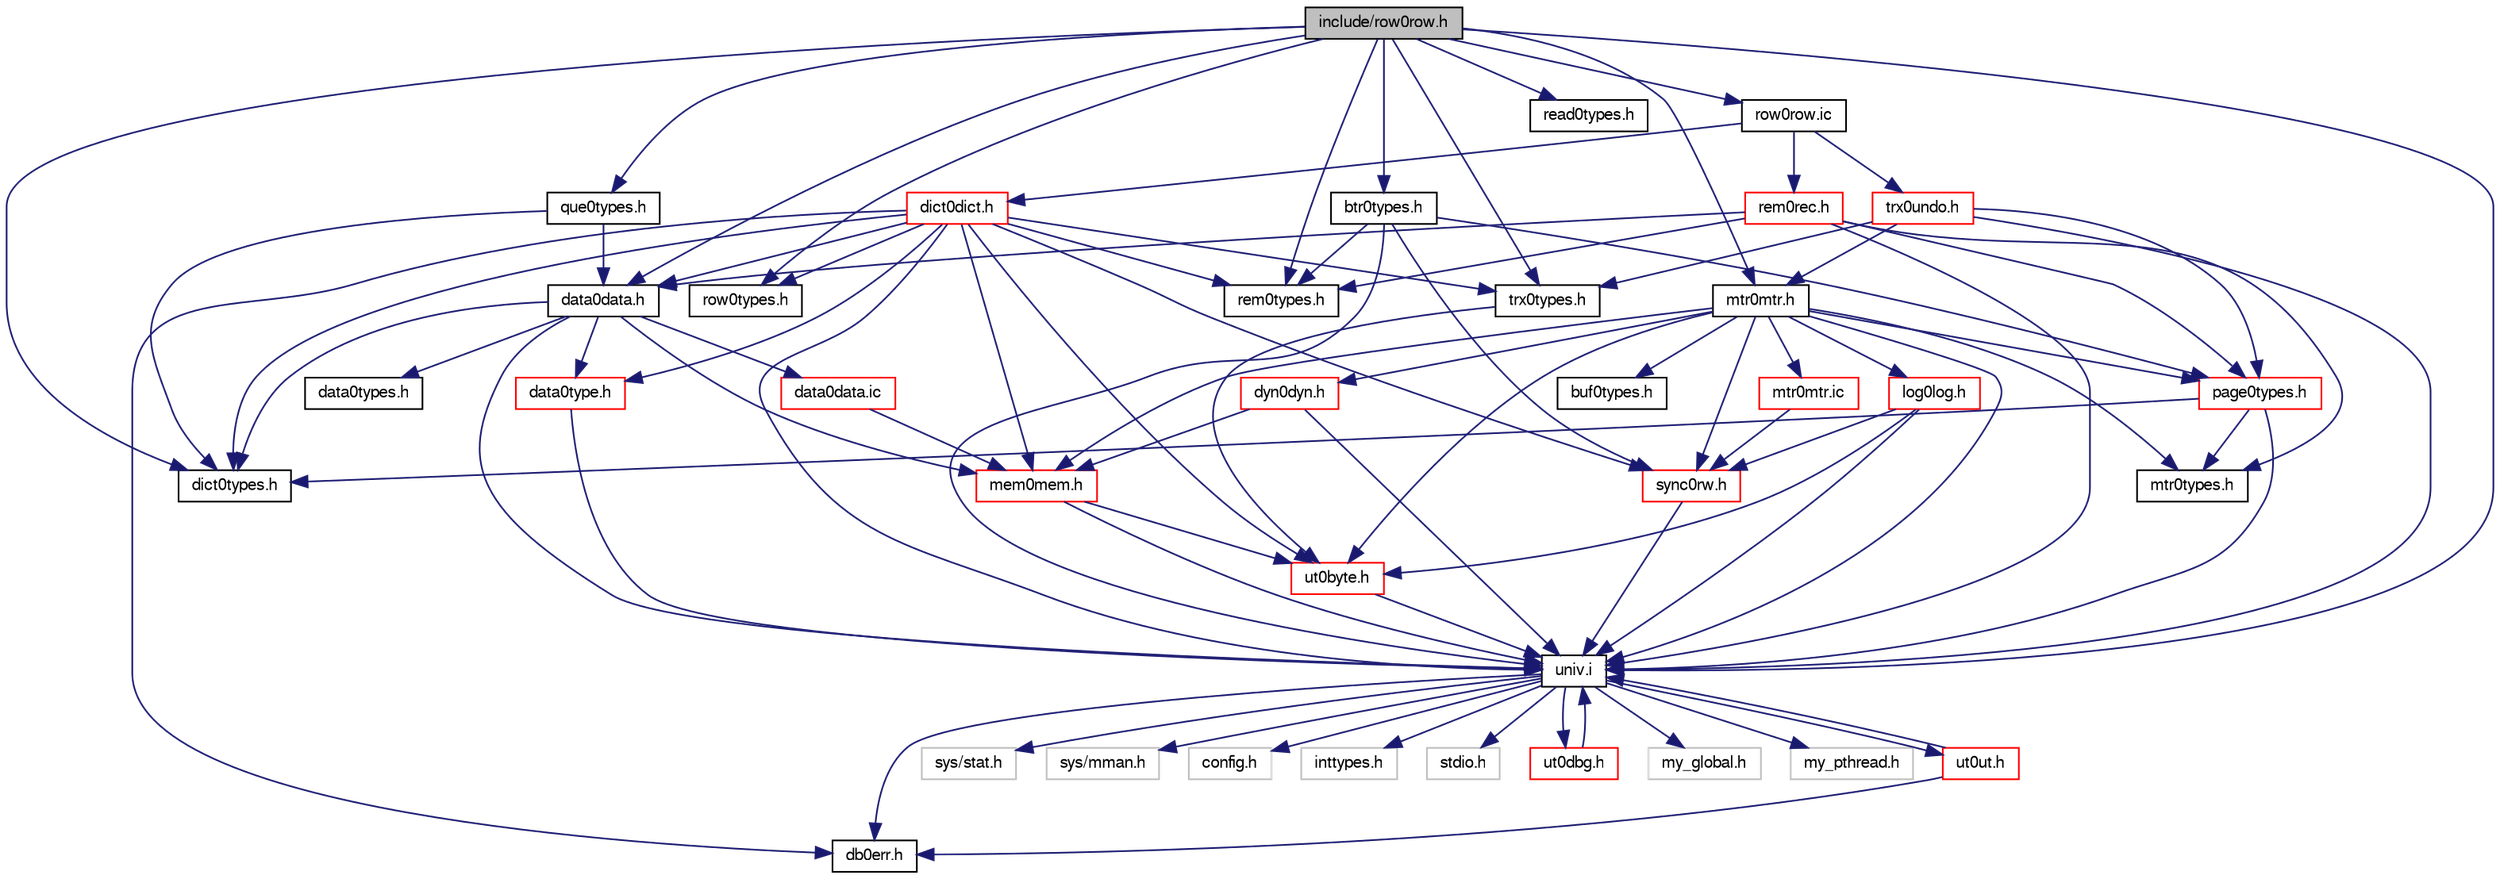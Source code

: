 digraph "include/row0row.h"
{
  bgcolor="transparent";
  edge [fontname="FreeSans",fontsize="10",labelfontname="FreeSans",labelfontsize="10"];
  node [fontname="FreeSans",fontsize="10",shape=record];
  Node1 [label="include/row0row.h",height=0.2,width=0.4,color="black", fillcolor="grey75", style="filled" fontcolor="black"];
  Node1 -> Node2 [color="midnightblue",fontsize="10",style="solid",fontname="FreeSans"];
  Node2 [label="univ.i",height=0.2,width=0.4,color="black",URL="$univ_8i.html"];
  Node2 -> Node3 [color="midnightblue",fontsize="10",style="solid",fontname="FreeSans"];
  Node3 [label="my_global.h",height=0.2,width=0.4,color="grey75"];
  Node2 -> Node4 [color="midnightblue",fontsize="10",style="solid",fontname="FreeSans"];
  Node4 [label="my_pthread.h",height=0.2,width=0.4,color="grey75"];
  Node2 -> Node5 [color="midnightblue",fontsize="10",style="solid",fontname="FreeSans"];
  Node5 [label="sys/stat.h",height=0.2,width=0.4,color="grey75"];
  Node2 -> Node6 [color="midnightblue",fontsize="10",style="solid",fontname="FreeSans"];
  Node6 [label="sys/mman.h",height=0.2,width=0.4,color="grey75"];
  Node2 -> Node7 [color="midnightblue",fontsize="10",style="solid",fontname="FreeSans"];
  Node7 [label="config.h",height=0.2,width=0.4,color="grey75"];
  Node2 -> Node8 [color="midnightblue",fontsize="10",style="solid",fontname="FreeSans"];
  Node8 [label="inttypes.h",height=0.2,width=0.4,color="grey75"];
  Node2 -> Node9 [color="midnightblue",fontsize="10",style="solid",fontname="FreeSans"];
  Node9 [label="stdio.h",height=0.2,width=0.4,color="grey75"];
  Node2 -> Node10 [color="midnightblue",fontsize="10",style="solid",fontname="FreeSans"];
  Node10 [label="ut0dbg.h",height=0.2,width=0.4,color="red",URL="$ut0dbg_8h.html"];
  Node10 -> Node2 [color="midnightblue",fontsize="10",style="solid",fontname="FreeSans"];
  Node2 -> Node11 [color="midnightblue",fontsize="10",style="solid",fontname="FreeSans"];
  Node11 [label="ut0ut.h",height=0.2,width=0.4,color="red",URL="$ut0ut_8h.html"];
  Node11 -> Node2 [color="midnightblue",fontsize="10",style="solid",fontname="FreeSans"];
  Node11 -> Node12 [color="midnightblue",fontsize="10",style="solid",fontname="FreeSans"];
  Node12 [label="db0err.h",height=0.2,width=0.4,color="black",URL="$db0err_8h.html"];
  Node2 -> Node12 [color="midnightblue",fontsize="10",style="solid",fontname="FreeSans"];
  Node1 -> Node13 [color="midnightblue",fontsize="10",style="solid",fontname="FreeSans"];
  Node13 [label="data0data.h",height=0.2,width=0.4,color="black",URL="$data0data_8h.html"];
  Node13 -> Node2 [color="midnightblue",fontsize="10",style="solid",fontname="FreeSans"];
  Node13 -> Node14 [color="midnightblue",fontsize="10",style="solid",fontname="FreeSans"];
  Node14 [label="data0types.h",height=0.2,width=0.4,color="black",URL="$data0types_8h.html"];
  Node13 -> Node15 [color="midnightblue",fontsize="10",style="solid",fontname="FreeSans"];
  Node15 [label="data0type.h",height=0.2,width=0.4,color="red",URL="$data0type_8h.html"];
  Node15 -> Node2 [color="midnightblue",fontsize="10",style="solid",fontname="FreeSans"];
  Node13 -> Node16 [color="midnightblue",fontsize="10",style="solid",fontname="FreeSans"];
  Node16 [label="mem0mem.h",height=0.2,width=0.4,color="red",URL="$mem0mem_8h.html"];
  Node16 -> Node2 [color="midnightblue",fontsize="10",style="solid",fontname="FreeSans"];
  Node16 -> Node17 [color="midnightblue",fontsize="10",style="solid",fontname="FreeSans"];
  Node17 [label="ut0byte.h",height=0.2,width=0.4,color="red",URL="$ut0byte_8h.html"];
  Node17 -> Node2 [color="midnightblue",fontsize="10",style="solid",fontname="FreeSans"];
  Node13 -> Node18 [color="midnightblue",fontsize="10",style="solid",fontname="FreeSans"];
  Node18 [label="dict0types.h",height=0.2,width=0.4,color="black",URL="$dict0types_8h.html"];
  Node13 -> Node19 [color="midnightblue",fontsize="10",style="solid",fontname="FreeSans"];
  Node19 [label="data0data.ic",height=0.2,width=0.4,color="red",URL="$data0data_8ic.html"];
  Node19 -> Node16 [color="midnightblue",fontsize="10",style="solid",fontname="FreeSans"];
  Node1 -> Node18 [color="midnightblue",fontsize="10",style="solid",fontname="FreeSans"];
  Node1 -> Node20 [color="midnightblue",fontsize="10",style="solid",fontname="FreeSans"];
  Node20 [label="trx0types.h",height=0.2,width=0.4,color="black",URL="$trx0types_8h.html"];
  Node20 -> Node17 [color="midnightblue",fontsize="10",style="solid",fontname="FreeSans"];
  Node1 -> Node21 [color="midnightblue",fontsize="10",style="solid",fontname="FreeSans"];
  Node21 [label="que0types.h",height=0.2,width=0.4,color="black",URL="$que0types_8h.html"];
  Node21 -> Node13 [color="midnightblue",fontsize="10",style="solid",fontname="FreeSans"];
  Node21 -> Node18 [color="midnightblue",fontsize="10",style="solid",fontname="FreeSans"];
  Node1 -> Node22 [color="midnightblue",fontsize="10",style="solid",fontname="FreeSans"];
  Node22 [label="mtr0mtr.h",height=0.2,width=0.4,color="black",URL="$mtr0mtr_8h.html"];
  Node22 -> Node2 [color="midnightblue",fontsize="10",style="solid",fontname="FreeSans"];
  Node22 -> Node16 [color="midnightblue",fontsize="10",style="solid",fontname="FreeSans"];
  Node22 -> Node23 [color="midnightblue",fontsize="10",style="solid",fontname="FreeSans"];
  Node23 [label="dyn0dyn.h",height=0.2,width=0.4,color="red",URL="$dyn0dyn_8h.html"];
  Node23 -> Node2 [color="midnightblue",fontsize="10",style="solid",fontname="FreeSans"];
  Node23 -> Node16 [color="midnightblue",fontsize="10",style="solid",fontname="FreeSans"];
  Node22 -> Node24 [color="midnightblue",fontsize="10",style="solid",fontname="FreeSans"];
  Node24 [label="buf0types.h",height=0.2,width=0.4,color="black",URL="$buf0types_8h.html"];
  Node22 -> Node25 [color="midnightblue",fontsize="10",style="solid",fontname="FreeSans"];
  Node25 [label="sync0rw.h",height=0.2,width=0.4,color="red",URL="$sync0rw_8h.html"];
  Node25 -> Node2 [color="midnightblue",fontsize="10",style="solid",fontname="FreeSans"];
  Node22 -> Node17 [color="midnightblue",fontsize="10",style="solid",fontname="FreeSans"];
  Node22 -> Node26 [color="midnightblue",fontsize="10",style="solid",fontname="FreeSans"];
  Node26 [label="mtr0types.h",height=0.2,width=0.4,color="black",URL="$mtr0types_8h.html"];
  Node22 -> Node27 [color="midnightblue",fontsize="10",style="solid",fontname="FreeSans"];
  Node27 [label="page0types.h",height=0.2,width=0.4,color="red",URL="$page0types_8h.html"];
  Node27 -> Node2 [color="midnightblue",fontsize="10",style="solid",fontname="FreeSans"];
  Node27 -> Node18 [color="midnightblue",fontsize="10",style="solid",fontname="FreeSans"];
  Node27 -> Node26 [color="midnightblue",fontsize="10",style="solid",fontname="FreeSans"];
  Node22 -> Node28 [color="midnightblue",fontsize="10",style="solid",fontname="FreeSans"];
  Node28 [label="log0log.h",height=0.2,width=0.4,color="red",URL="$log0log_8h.html"];
  Node28 -> Node2 [color="midnightblue",fontsize="10",style="solid",fontname="FreeSans"];
  Node28 -> Node17 [color="midnightblue",fontsize="10",style="solid",fontname="FreeSans"];
  Node28 -> Node25 [color="midnightblue",fontsize="10",style="solid",fontname="FreeSans"];
  Node22 -> Node29 [color="midnightblue",fontsize="10",style="solid",fontname="FreeSans"];
  Node29 [label="mtr0mtr.ic",height=0.2,width=0.4,color="red",URL="$mtr0mtr_8ic.html"];
  Node29 -> Node25 [color="midnightblue",fontsize="10",style="solid",fontname="FreeSans"];
  Node1 -> Node30 [color="midnightblue",fontsize="10",style="solid",fontname="FreeSans"];
  Node30 [label="rem0types.h",height=0.2,width=0.4,color="black",URL="$rem0types_8h.html"];
  Node1 -> Node31 [color="midnightblue",fontsize="10",style="solid",fontname="FreeSans"];
  Node31 [label="read0types.h",height=0.2,width=0.4,color="black",URL="$read0types_8h.html"];
  Node1 -> Node32 [color="midnightblue",fontsize="10",style="solid",fontname="FreeSans"];
  Node32 [label="row0types.h",height=0.2,width=0.4,color="black",URL="$row0types_8h.html"];
  Node1 -> Node33 [color="midnightblue",fontsize="10",style="solid",fontname="FreeSans"];
  Node33 [label="btr0types.h",height=0.2,width=0.4,color="black",URL="$btr0types_8h.html"];
  Node33 -> Node2 [color="midnightblue",fontsize="10",style="solid",fontname="FreeSans"];
  Node33 -> Node30 [color="midnightblue",fontsize="10",style="solid",fontname="FreeSans"];
  Node33 -> Node27 [color="midnightblue",fontsize="10",style="solid",fontname="FreeSans"];
  Node33 -> Node25 [color="midnightblue",fontsize="10",style="solid",fontname="FreeSans"];
  Node1 -> Node34 [color="midnightblue",fontsize="10",style="solid",fontname="FreeSans"];
  Node34 [label="row0row.ic",height=0.2,width=0.4,color="black",URL="$row0row_8ic.html"];
  Node34 -> Node35 [color="midnightblue",fontsize="10",style="solid",fontname="FreeSans"];
  Node35 [label="dict0dict.h",height=0.2,width=0.4,color="red",URL="$dict0dict_8h.html"];
  Node35 -> Node2 [color="midnightblue",fontsize="10",style="solid",fontname="FreeSans"];
  Node35 -> Node12 [color="midnightblue",fontsize="10",style="solid",fontname="FreeSans"];
  Node35 -> Node18 [color="midnightblue",fontsize="10",style="solid",fontname="FreeSans"];
  Node35 -> Node15 [color="midnightblue",fontsize="10",style="solid",fontname="FreeSans"];
  Node35 -> Node13 [color="midnightblue",fontsize="10",style="solid",fontname="FreeSans"];
  Node35 -> Node16 [color="midnightblue",fontsize="10",style="solid",fontname="FreeSans"];
  Node35 -> Node30 [color="midnightblue",fontsize="10",style="solid",fontname="FreeSans"];
  Node35 -> Node17 [color="midnightblue",fontsize="10",style="solid",fontname="FreeSans"];
  Node35 -> Node20 [color="midnightblue",fontsize="10",style="solid",fontname="FreeSans"];
  Node35 -> Node32 [color="midnightblue",fontsize="10",style="solid",fontname="FreeSans"];
  Node35 -> Node25 [color="midnightblue",fontsize="10",style="solid",fontname="FreeSans"];
  Node34 -> Node36 [color="midnightblue",fontsize="10",style="solid",fontname="FreeSans"];
  Node36 [label="rem0rec.h",height=0.2,width=0.4,color="red",URL="$rem0rec_8h.html"];
  Node36 -> Node2 [color="midnightblue",fontsize="10",style="solid",fontname="FreeSans"];
  Node36 -> Node13 [color="midnightblue",fontsize="10",style="solid",fontname="FreeSans"];
  Node36 -> Node30 [color="midnightblue",fontsize="10",style="solid",fontname="FreeSans"];
  Node36 -> Node26 [color="midnightblue",fontsize="10",style="solid",fontname="FreeSans"];
  Node36 -> Node27 [color="midnightblue",fontsize="10",style="solid",fontname="FreeSans"];
  Node34 -> Node37 [color="midnightblue",fontsize="10",style="solid",fontname="FreeSans"];
  Node37 [label="trx0undo.h",height=0.2,width=0.4,color="red",URL="$trx0undo_8h.html"];
  Node37 -> Node2 [color="midnightblue",fontsize="10",style="solid",fontname="FreeSans"];
  Node37 -> Node20 [color="midnightblue",fontsize="10",style="solid",fontname="FreeSans"];
  Node37 -> Node22 [color="midnightblue",fontsize="10",style="solid",fontname="FreeSans"];
  Node37 -> Node27 [color="midnightblue",fontsize="10",style="solid",fontname="FreeSans"];
}
